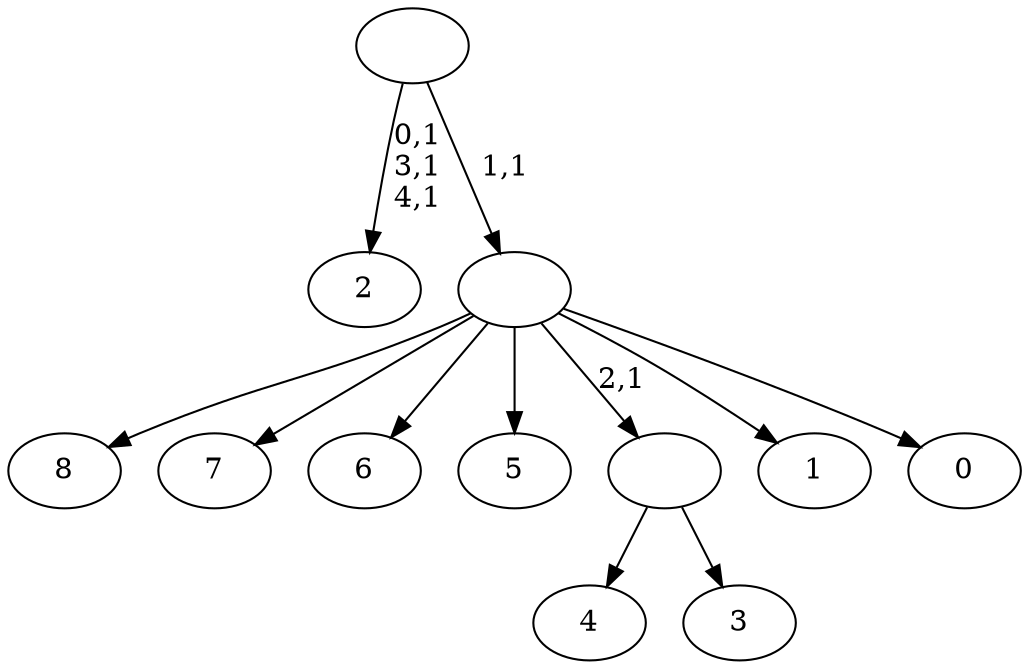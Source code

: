 digraph T {
	14 [label="8"]
	13 [label="7"]
	12 [label="6"]
	11 [label="5"]
	10 [label="4"]
	9 [label="3"]
	8 [label=""]
	7 [label="2"]
	3 [label="1"]
	2 [label="0"]
	1 [label=""]
	0 [label=""]
	8 -> 10 [label=""]
	8 -> 9 [label=""]
	1 -> 14 [label=""]
	1 -> 13 [label=""]
	1 -> 12 [label=""]
	1 -> 11 [label=""]
	1 -> 8 [label="2,1"]
	1 -> 3 [label=""]
	1 -> 2 [label=""]
	0 -> 7 [label="0,1\n3,1\n4,1"]
	0 -> 1 [label="1,1"]
}

